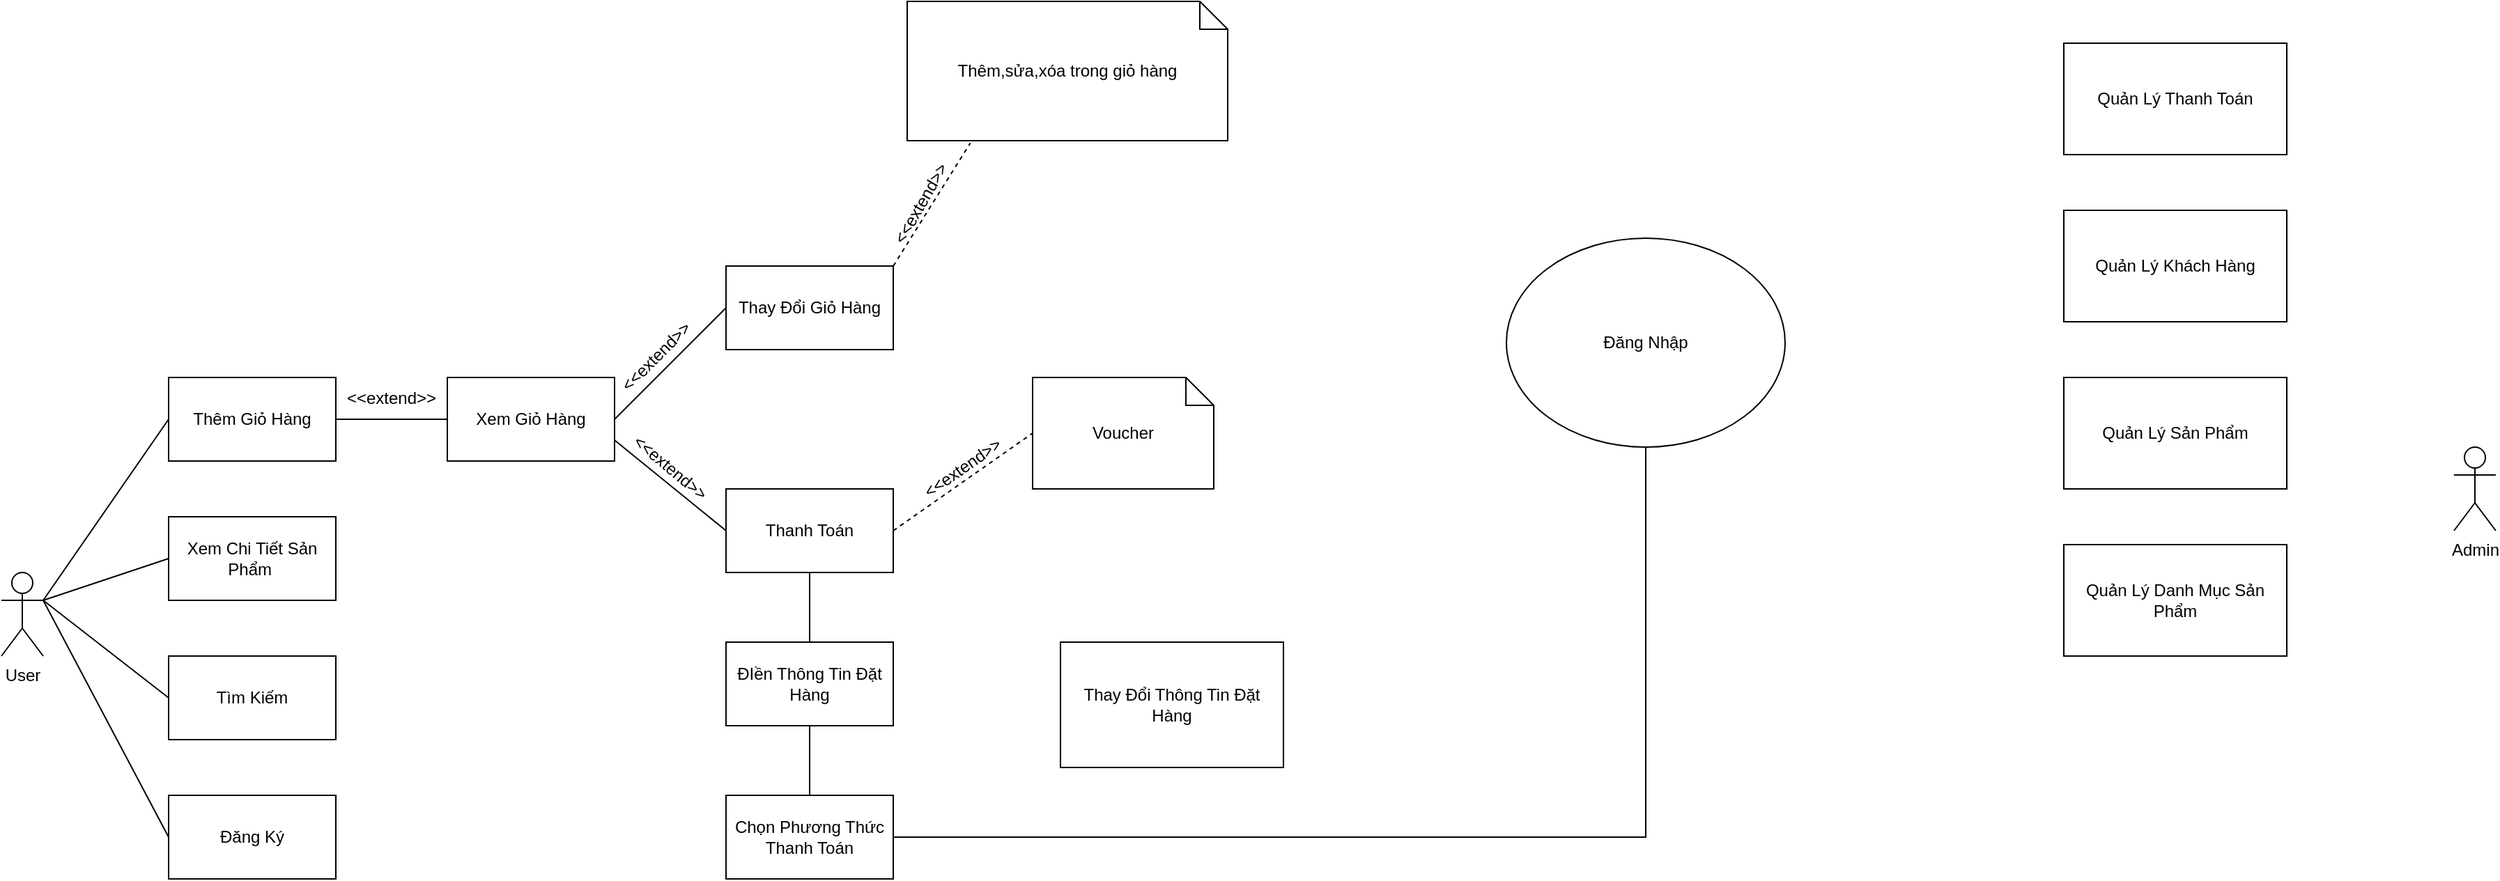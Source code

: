 <mxfile version="24.8.4">
  <diagram name="Page-1" id="x4a_CrOOiANk78A3KvGd">
    <mxGraphModel dx="1500" dy="746" grid="1" gridSize="10" guides="1" tooltips="1" connect="1" arrows="1" fold="1" page="1" pageScale="1" pageWidth="3300" pageHeight="4681" math="0" shadow="0">
      <root>
        <mxCell id="0" />
        <mxCell id="1" parent="0" />
        <mxCell id="Nud_BQLuELYe_r3ZkEnG-1" value="User" style="shape=umlActor;verticalLabelPosition=bottom;verticalAlign=top;html=1;outlineConnect=0;" parent="1" vertex="1">
          <mxGeometry x="480" y="460" width="30" height="60" as="geometry" />
        </mxCell>
        <mxCell id="Nud_BQLuELYe_r3ZkEnG-3" value="Admin" style="shape=umlActor;verticalLabelPosition=bottom;verticalAlign=top;html=1;outlineConnect=0;" parent="1" vertex="1">
          <mxGeometry x="2240" y="370" width="30" height="60" as="geometry" />
        </mxCell>
        <mxCell id="hHHpHos3qXQZ88BaUu0H-15" style="edgeStyle=orthogonalEdgeStyle;rounded=0;orthogonalLoop=1;jettySize=auto;html=1;exitX=1;exitY=0.5;exitDx=0;exitDy=0;entryX=0;entryY=0.5;entryDx=0;entryDy=0;endArrow=none;endFill=0;" parent="1" source="hHHpHos3qXQZ88BaUu0H-1" target="hHHpHos3qXQZ88BaUu0H-7" edge="1">
          <mxGeometry relative="1" as="geometry" />
        </mxCell>
        <mxCell id="hHHpHos3qXQZ88BaUu0H-1" value="Thêm Giỏ Hàng" style="rounded=0;whiteSpace=wrap;html=1;" parent="1" vertex="1">
          <mxGeometry x="600" y="320" width="120" height="60" as="geometry" />
        </mxCell>
        <mxCell id="hHHpHos3qXQZ88BaUu0H-2" value="Xem Chi Tiết Sản Phẩm&amp;nbsp;" style="rounded=0;whiteSpace=wrap;html=1;" parent="1" vertex="1">
          <mxGeometry x="600" y="420" width="120" height="60" as="geometry" />
        </mxCell>
        <mxCell id="hHHpHos3qXQZ88BaUu0H-3" value="Tìm Kiếm" style="rounded=0;whiteSpace=wrap;html=1;" parent="1" vertex="1">
          <mxGeometry x="600" y="520" width="120" height="60" as="geometry" />
        </mxCell>
        <mxCell id="hHHpHos3qXQZ88BaUu0H-4" value="Đăng Ký" style="rounded=0;whiteSpace=wrap;html=1;" parent="1" vertex="1">
          <mxGeometry x="600" y="620" width="120" height="60" as="geometry" />
        </mxCell>
        <mxCell id="hHHpHos3qXQZ88BaUu0H-17" style="rounded=0;orthogonalLoop=1;jettySize=auto;html=1;exitX=1;exitY=0.5;exitDx=0;exitDy=0;entryX=0;entryY=0.5;entryDx=0;entryDy=0;startArrow=none;startFill=0;endArrow=none;endFill=0;" parent="1" source="hHHpHos3qXQZ88BaUu0H-7" target="hHHpHos3qXQZ88BaUu0H-8" edge="1">
          <mxGeometry relative="1" as="geometry" />
        </mxCell>
        <mxCell id="hHHpHos3qXQZ88BaUu0H-23" style="rounded=0;orthogonalLoop=1;jettySize=auto;html=1;exitX=1;exitY=0.75;exitDx=0;exitDy=0;entryX=0;entryY=0.5;entryDx=0;entryDy=0;endArrow=none;endFill=0;" parent="1" source="hHHpHos3qXQZ88BaUu0H-7" target="hHHpHos3qXQZ88BaUu0H-22" edge="1">
          <mxGeometry relative="1" as="geometry" />
        </mxCell>
        <mxCell id="hHHpHos3qXQZ88BaUu0H-7" value="Xem Giỏ Hàng" style="rounded=0;whiteSpace=wrap;html=1;" parent="1" vertex="1">
          <mxGeometry x="800" y="320" width="120" height="60" as="geometry" />
        </mxCell>
        <mxCell id="hHHpHos3qXQZ88BaUu0H-8" value="Thay Đổi Giỏ Hàng" style="rounded=0;whiteSpace=wrap;html=1;" parent="1" vertex="1">
          <mxGeometry x="1000" y="240" width="120" height="60" as="geometry" />
        </mxCell>
        <mxCell id="hHHpHos3qXQZ88BaUu0H-11" value="" style="endArrow=none;html=1;rounded=0;entryX=0;entryY=0.5;entryDx=0;entryDy=0;" parent="1" target="hHHpHos3qXQZ88BaUu0H-1" edge="1">
          <mxGeometry width="50" height="50" relative="1" as="geometry">
            <mxPoint x="510" y="480" as="sourcePoint" />
            <mxPoint x="560" y="430" as="targetPoint" />
          </mxGeometry>
        </mxCell>
        <mxCell id="hHHpHos3qXQZ88BaUu0H-12" value="" style="endArrow=none;html=1;rounded=0;entryX=0;entryY=0.5;entryDx=0;entryDy=0;" parent="1" target="hHHpHos3qXQZ88BaUu0H-2" edge="1">
          <mxGeometry width="50" height="50" relative="1" as="geometry">
            <mxPoint x="510" y="480" as="sourcePoint" />
            <mxPoint x="610" y="360" as="targetPoint" />
          </mxGeometry>
        </mxCell>
        <mxCell id="hHHpHos3qXQZ88BaUu0H-13" value="" style="endArrow=none;html=1;rounded=0;entryX=0;entryY=0.5;entryDx=0;entryDy=0;" parent="1" target="hHHpHos3qXQZ88BaUu0H-3" edge="1">
          <mxGeometry width="50" height="50" relative="1" as="geometry">
            <mxPoint x="510" y="480" as="sourcePoint" />
            <mxPoint x="610" y="460" as="targetPoint" />
          </mxGeometry>
        </mxCell>
        <mxCell id="hHHpHos3qXQZ88BaUu0H-14" value="" style="endArrow=none;html=1;rounded=0;entryX=0;entryY=0.5;entryDx=0;entryDy=0;exitX=1;exitY=0.333;exitDx=0;exitDy=0;exitPerimeter=0;" parent="1" source="Nud_BQLuELYe_r3ZkEnG-1" target="hHHpHos3qXQZ88BaUu0H-4" edge="1">
          <mxGeometry width="50" height="50" relative="1" as="geometry">
            <mxPoint x="510" y="500" as="sourcePoint" />
            <mxPoint x="600" y="570" as="targetPoint" />
          </mxGeometry>
        </mxCell>
        <mxCell id="hHHpHos3qXQZ88BaUu0H-16" value="&amp;lt;&amp;lt;extend&amp;gt;&amp;gt;" style="text;html=1;align=center;verticalAlign=middle;whiteSpace=wrap;rounded=0;" parent="1" vertex="1">
          <mxGeometry x="730" y="320" width="60" height="30" as="geometry" />
        </mxCell>
        <mxCell id="hHHpHos3qXQZ88BaUu0H-18" value="&amp;lt;&amp;lt;extend&amp;gt;&amp;gt;" style="text;html=1;align=center;verticalAlign=middle;whiteSpace=wrap;rounded=0;rotation=-45;" parent="1" vertex="1">
          <mxGeometry x="920" y="290" width="60" height="30" as="geometry" />
        </mxCell>
        <mxCell id="hHHpHos3qXQZ88BaUu0H-19" value="Thêm,sửa,xóa trong giỏ hàng" style="shape=note;size=20;whiteSpace=wrap;html=1;" parent="1" vertex="1">
          <mxGeometry x="1130" y="50" width="230" height="100" as="geometry" />
        </mxCell>
        <mxCell id="hHHpHos3qXQZ88BaUu0H-20" style="rounded=0;orthogonalLoop=1;jettySize=auto;html=1;exitX=1;exitY=0;exitDx=0;exitDy=0;entryX=0.197;entryY=1.017;entryDx=0;entryDy=0;entryPerimeter=0;endArrow=none;endFill=0;dashed=1;" parent="1" source="hHHpHos3qXQZ88BaUu0H-8" target="hHHpHos3qXQZ88BaUu0H-19" edge="1">
          <mxGeometry relative="1" as="geometry" />
        </mxCell>
        <mxCell id="hHHpHos3qXQZ88BaUu0H-21" value="&amp;lt;&amp;lt;extend&amp;gt;&amp;gt;" style="text;html=1;align=center;verticalAlign=middle;whiteSpace=wrap;rounded=0;rotation=-60;" parent="1" vertex="1">
          <mxGeometry x="1110" y="180" width="60" height="30" as="geometry" />
        </mxCell>
        <mxCell id="hHHpHos3qXQZ88BaUu0H-30" style="edgeStyle=orthogonalEdgeStyle;rounded=0;orthogonalLoop=1;jettySize=auto;html=1;exitX=0.5;exitY=1;exitDx=0;exitDy=0;entryX=0.5;entryY=0;entryDx=0;entryDy=0;endArrow=none;endFill=0;" parent="1" source="hHHpHos3qXQZ88BaUu0H-22" target="hHHpHos3qXQZ88BaUu0H-28" edge="1">
          <mxGeometry relative="1" as="geometry" />
        </mxCell>
        <mxCell id="hHHpHos3qXQZ88BaUu0H-22" value="Thanh Toán" style="rounded=0;whiteSpace=wrap;html=1;" parent="1" vertex="1">
          <mxGeometry x="1000" y="400" width="120" height="60" as="geometry" />
        </mxCell>
        <mxCell id="hHHpHos3qXQZ88BaUu0H-24" value="&amp;lt;&amp;lt;extend&amp;gt;&amp;gt;" style="text;html=1;align=center;verticalAlign=middle;whiteSpace=wrap;rounded=0;rotation=40;" parent="1" vertex="1">
          <mxGeometry x="930" y="370" width="60" height="30" as="geometry" />
        </mxCell>
        <mxCell id="hHHpHos3qXQZ88BaUu0H-25" value="Voucher" style="shape=note;size=20;whiteSpace=wrap;html=1;" parent="1" vertex="1">
          <mxGeometry x="1220" y="320" width="130" height="80" as="geometry" />
        </mxCell>
        <mxCell id="hHHpHos3qXQZ88BaUu0H-26" style="rounded=0;orthogonalLoop=1;jettySize=auto;html=1;exitX=1;exitY=0.5;exitDx=0;exitDy=0;entryX=0;entryY=0.5;entryDx=0;entryDy=0;entryPerimeter=0;endArrow=none;endFill=0;dashed=1;" parent="1" source="hHHpHos3qXQZ88BaUu0H-22" target="hHHpHos3qXQZ88BaUu0H-25" edge="1">
          <mxGeometry relative="1" as="geometry" />
        </mxCell>
        <mxCell id="hHHpHos3qXQZ88BaUu0H-27" value="&amp;lt;&amp;lt;extend&amp;gt;&amp;gt;" style="text;html=1;align=center;verticalAlign=middle;whiteSpace=wrap;rounded=0;rotation=-35;" parent="1" vertex="1">
          <mxGeometry x="1140" y="370" width="60" height="30" as="geometry" />
        </mxCell>
        <mxCell id="hHHpHos3qXQZ88BaUu0H-31" style="edgeStyle=orthogonalEdgeStyle;rounded=0;orthogonalLoop=1;jettySize=auto;html=1;exitX=0.5;exitY=1;exitDx=0;exitDy=0;entryX=0.5;entryY=0;entryDx=0;entryDy=0;endArrow=none;endFill=0;" parent="1" source="hHHpHos3qXQZ88BaUu0H-28" target="hHHpHos3qXQZ88BaUu0H-29" edge="1">
          <mxGeometry relative="1" as="geometry" />
        </mxCell>
        <mxCell id="hHHpHos3qXQZ88BaUu0H-28" value="ĐIền Thông Tin Đặt Hàng" style="rounded=0;whiteSpace=wrap;html=1;" parent="1" vertex="1">
          <mxGeometry x="1000" y="510" width="120" height="60" as="geometry" />
        </mxCell>
        <mxCell id="hHHpHos3qXQZ88BaUu0H-29" value="Chọn Phương Thức Thanh Toán" style="rounded=0;whiteSpace=wrap;html=1;" parent="1" vertex="1">
          <mxGeometry x="1000" y="620" width="120" height="60" as="geometry" />
        </mxCell>
        <mxCell id="hHHpHos3qXQZ88BaUu0H-33" value="Thay Đổi Thông Tin Đặt Hàng" style="rounded=0;whiteSpace=wrap;html=1;" parent="1" vertex="1">
          <mxGeometry x="1240" y="510" width="160" height="90" as="geometry" />
        </mxCell>
        <mxCell id="hHHpHos3qXQZ88BaUu0H-35" style="edgeStyle=orthogonalEdgeStyle;rounded=0;orthogonalLoop=1;jettySize=auto;html=1;exitX=0.5;exitY=1;exitDx=0;exitDy=0;entryX=1;entryY=0.5;entryDx=0;entryDy=0;endArrow=none;endFill=0;" parent="1" source="hHHpHos3qXQZ88BaUu0H-34" target="hHHpHos3qXQZ88BaUu0H-29" edge="1">
          <mxGeometry relative="1" as="geometry" />
        </mxCell>
        <mxCell id="hHHpHos3qXQZ88BaUu0H-34" value="Đăng Nhập" style="ellipse;whiteSpace=wrap;html=1;" parent="1" vertex="1">
          <mxGeometry x="1560" y="220" width="200" height="150" as="geometry" />
        </mxCell>
        <mxCell id="OdKkpMeZ7IpjYvgaHoXA-1" value="Quản Lý Thanh Toán" style="rounded=0;whiteSpace=wrap;html=1;" vertex="1" parent="1">
          <mxGeometry x="1960" y="80" width="160" height="80" as="geometry" />
        </mxCell>
        <mxCell id="OdKkpMeZ7IpjYvgaHoXA-2" value="Quản Lý Khách Hàng" style="rounded=0;whiteSpace=wrap;html=1;" vertex="1" parent="1">
          <mxGeometry x="1960" y="200" width="160" height="80" as="geometry" />
        </mxCell>
        <mxCell id="OdKkpMeZ7IpjYvgaHoXA-3" value="Quản Lý Sản Phẩm" style="rounded=0;whiteSpace=wrap;html=1;" vertex="1" parent="1">
          <mxGeometry x="1960" y="320" width="160" height="80" as="geometry" />
        </mxCell>
        <mxCell id="OdKkpMeZ7IpjYvgaHoXA-4" value="Quản Lý Danh Mục Sản Phẩm" style="rounded=0;whiteSpace=wrap;html=1;" vertex="1" parent="1">
          <mxGeometry x="1960" y="440" width="160" height="80" as="geometry" />
        </mxCell>
      </root>
    </mxGraphModel>
  </diagram>
</mxfile>
